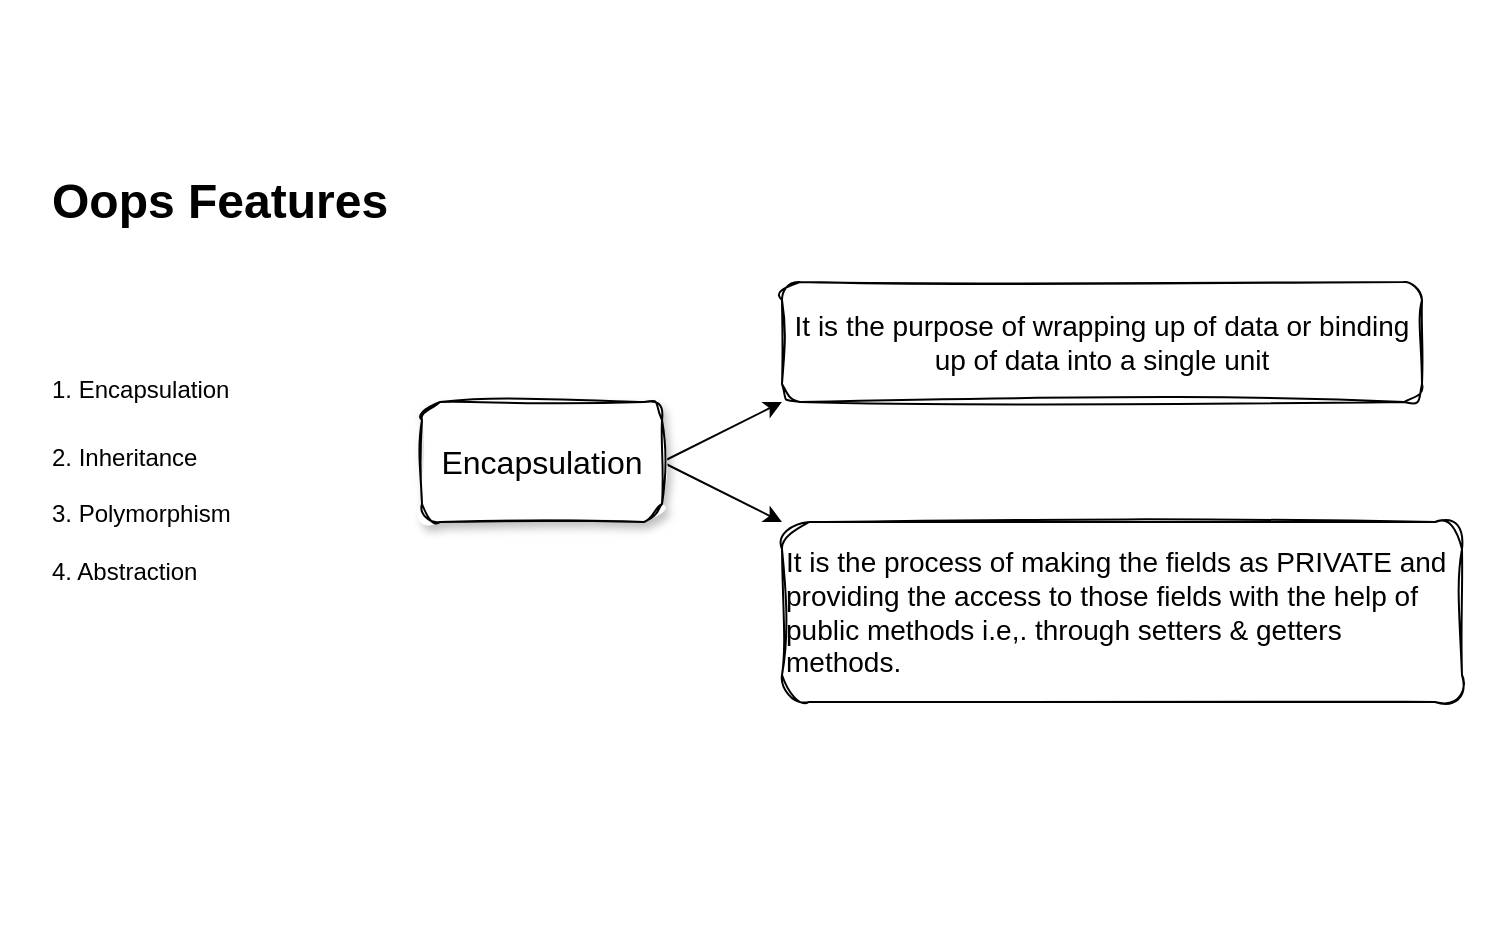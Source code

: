 <mxfile>
    <diagram id="R1yrnypaI2O85klW693B" name="Page-1">
        <mxGraphModel dx="1036" dy="597" grid="1" gridSize="10" guides="1" tooltips="1" connect="1" arrows="1" fold="1" page="1" pageScale="1" pageWidth="827" pageHeight="1169" math="0" shadow="0">
            <root>
                <mxCell id="0"/>
                <mxCell id="1" parent="0"/>
                <mxCell id="15" value="" style="group" vertex="1" connectable="0" parent="1">
                    <mxGeometry x="40" y="40" width="750" height="460" as="geometry"/>
                </mxCell>
                <mxCell id="2" value="" style="rounded=0;whiteSpace=wrap;html=1;strokeColor=#FFFFFF;" parent="15" vertex="1">
                    <mxGeometry width="750" height="460" as="geometry"/>
                </mxCell>
                <mxCell id="5" value="&lt;h1&gt;&lt;span style=&quot;background-color: initial;&quot;&gt;Oops Features&lt;/span&gt;&lt;/h1&gt;&lt;h1&gt;&lt;span style=&quot;background-color: initial; font-size: 12px; font-weight: normal;&quot;&gt;&lt;br&gt;&lt;/span&gt;&lt;/h1&gt;&lt;h1&gt;&lt;span style=&quot;font-size: 12px; font-weight: 400;&quot;&gt;1. Encapsulation&lt;/span&gt;&lt;/h1&gt;&lt;div&gt;&lt;span style=&quot;font-size: 12px; font-weight: 400;&quot;&gt;2. Inheritance&lt;/span&gt;&lt;/div&gt;&lt;div&gt;&lt;br&gt;&lt;/div&gt;&lt;div&gt;&lt;span style=&quot;font-size: 12px; font-weight: 400;&quot;&gt;3. Polymorphism&lt;/span&gt;&lt;/div&gt;&lt;div&gt;&lt;br&gt;&lt;/div&gt;&lt;div&gt;&lt;span style=&quot;font-size: 12px; font-weight: 400;&quot;&gt;4. Abstraction&lt;/span&gt;&lt;/div&gt;" style="text;html=1;strokeColor=none;fillColor=none;spacing=5;spacingTop=-20;whiteSpace=wrap;overflow=hidden;rounded=0;sketch=1;curveFitting=1;jiggle=2;" parent="15" vertex="1">
                    <mxGeometry x="20" y="80" width="270" height="290" as="geometry"/>
                </mxCell>
                <mxCell id="14" value="" style="group" vertex="1" connectable="0" parent="15">
                    <mxGeometry x="210" y="140" width="520" height="210" as="geometry"/>
                </mxCell>
                <mxCell id="9" value="" style="endArrow=classic;html=1;exitX=1;exitY=0.5;exitDx=0;exitDy=0;entryX=0;entryY=1;entryDx=0;entryDy=0;" parent="14" target="10" edge="1">
                    <mxGeometry width="50" height="50" relative="1" as="geometry">
                        <mxPoint x="120" y="90" as="sourcePoint"/>
                        <mxPoint x="180.0" y="70" as="targetPoint"/>
                    </mxGeometry>
                </mxCell>
                <mxCell id="10" value="&lt;font style=&quot;font-size: 14px;&quot;&gt;It is the purpose of wrapping up of data or binding up of data into a single unit&lt;/font&gt;" style="rounded=1;whiteSpace=wrap;html=1;glass=0;sketch=1;curveFitting=1;jiggle=2;" parent="14" vertex="1">
                    <mxGeometry x="180" width="320" height="60" as="geometry"/>
                </mxCell>
                <mxCell id="11" value="&lt;font style=&quot;font-size: 14px;&quot;&gt;It is the process of making the fields as PRIVATE and providing the access to those fields with the help of public methods i.e,. through setters &amp;amp; getters methods.&lt;/font&gt;" style="rounded=1;whiteSpace=wrap;html=1;align=left;sketch=1;curveFitting=1;jiggle=2;" parent="14" vertex="1">
                    <mxGeometry x="180" y="120" width="340" height="90" as="geometry"/>
                </mxCell>
                <mxCell id="12" value="" style="endArrow=classic;html=1;exitX=1;exitY=0.5;exitDx=0;exitDy=0;entryX=0;entryY=0;entryDx=0;entryDy=0;" parent="14" target="11" edge="1">
                    <mxGeometry width="50" height="50" relative="1" as="geometry">
                        <mxPoint x="120" y="90" as="sourcePoint"/>
                        <mxPoint x="190.0" y="80" as="targetPoint"/>
                    </mxGeometry>
                </mxCell>
                <mxCell id="13" value="&lt;font style=&quot;font-size: 16px;&quot;&gt;Encapsulation&lt;/font&gt;" style="rounded=1;whiteSpace=wrap;html=1;glass=0;shadow=1;sketch=1;curveFitting=1;jiggle=2;" parent="14" vertex="1">
                    <mxGeometry y="60" width="120" height="60" as="geometry"/>
                </mxCell>
            </root>
        </mxGraphModel>
    </diagram>
</mxfile>